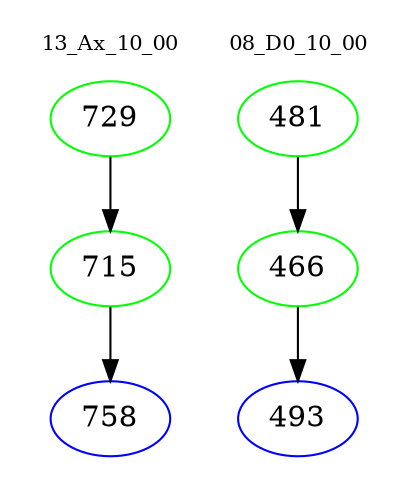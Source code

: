 digraph{
subgraph cluster_0 {
color = white
label = "13_Ax_10_00";
fontsize=10;
T0_729 [label="729", color="green"]
T0_729 -> T0_715 [color="black"]
T0_715 [label="715", color="green"]
T0_715 -> T0_758 [color="black"]
T0_758 [label="758", color="blue"]
}
subgraph cluster_1 {
color = white
label = "08_D0_10_00";
fontsize=10;
T1_481 [label="481", color="green"]
T1_481 -> T1_466 [color="black"]
T1_466 [label="466", color="green"]
T1_466 -> T1_493 [color="black"]
T1_493 [label="493", color="blue"]
}
}
